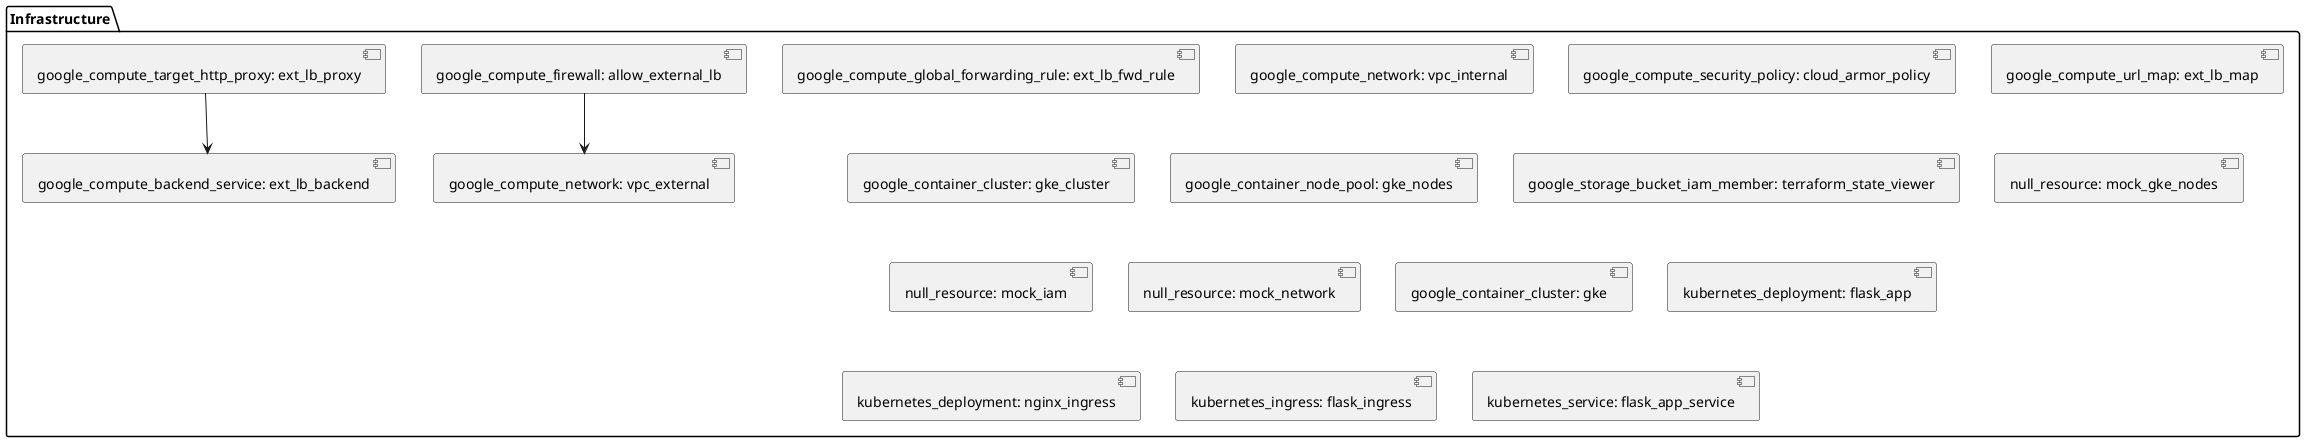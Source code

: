 @startuml
package "Infrastructure" {
  [google_compute_backend_service: ext_lb_backend]
  [google_compute_firewall: allow_external_lb]
  [google_compute_global_forwarding_rule: ext_lb_fwd_rule]
  [google_compute_network: vpc_external]
  [google_compute_network: vpc_internal]
  [google_compute_security_policy: cloud_armor_policy]
  [google_compute_target_http_proxy: ext_lb_proxy]
  [google_compute_url_map: ext_lb_map]
  [google_container_cluster: gke_cluster]
  [google_container_node_pool: gke_nodes]
  [google_storage_bucket_iam_member: terraform_state_viewer]
  [null_resource: mock_gke_nodes]
  [null_resource: mock_iam]
  [null_resource: mock_network]
  [google_compute_network: vpc_internal]
  [google_container_cluster: gke]
  [google_container_cluster: gke_cluster]
  [kubernetes_deployment: flask_app]
  [kubernetes_deployment: nginx_ingress]
  [kubernetes_ingress: flask_ingress]
  [kubernetes_service: flask_app_service]
}

[google_compute_target_http_proxy: ext_lb_proxy] --> [google_compute_backend_service: ext_lb_backend]
[google_compute_firewall: allow_external_lb] --> [google_compute_network: vpc_external]

@enduml